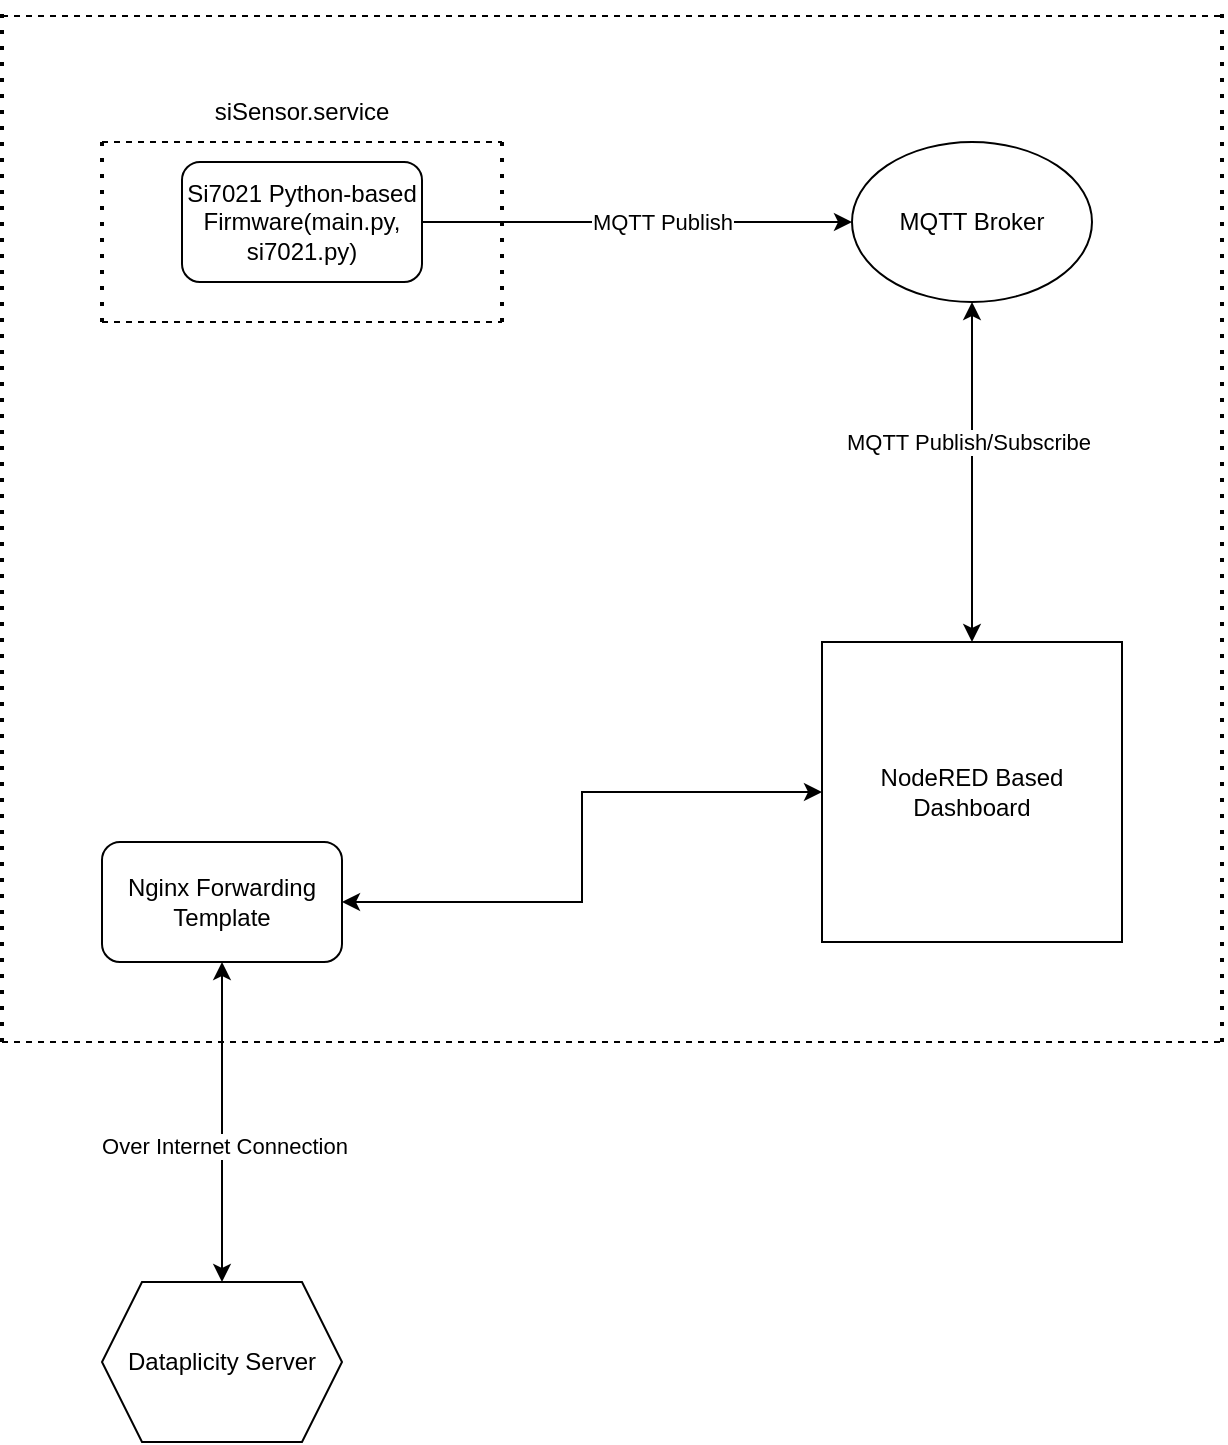 <mxfile version="20.5.3" type="device"><diagram id="z6DhryFsZYJNMWvUQoI8" name="Page-1"><mxGraphModel dx="1550" dy="769" grid="1" gridSize="10" guides="1" tooltips="1" connect="1" arrows="1" fold="1" page="1" pageScale="1" pageWidth="850" pageHeight="1100" math="0" shadow="0"><root><mxCell id="0"/><mxCell id="1" parent="0"/><mxCell id="s3EVWMjukkkxo7Vjtr0z-8" style="edgeStyle=orthogonalEdgeStyle;rounded=0;orthogonalLoop=1;jettySize=auto;html=1;exitX=0.5;exitY=0;exitDx=0;exitDy=0;entryX=0.5;entryY=1;entryDx=0;entryDy=0;startArrow=classic;startFill=1;" edge="1" parent="1" source="s3EVWMjukkkxo7Vjtr0z-2" target="s3EVWMjukkkxo7Vjtr0z-3"><mxGeometry relative="1" as="geometry"/></mxCell><mxCell id="s3EVWMjukkkxo7Vjtr0z-9" value="MQTT Publish/Subscribe" style="edgeLabel;html=1;align=center;verticalAlign=middle;resizable=0;points=[];" vertex="1" connectable="0" parent="s3EVWMjukkkxo7Vjtr0z-8"><mxGeometry x="0.181" y="2" relative="1" as="geometry"><mxPoint as="offset"/></mxGeometry></mxCell><mxCell id="s3EVWMjukkkxo7Vjtr0z-2" value="NodeRED Based Dashboard" style="whiteSpace=wrap;html=1;aspect=fixed;" vertex="1" parent="1"><mxGeometry x="550" y="380" width="150" height="150" as="geometry"/></mxCell><mxCell id="s3EVWMjukkkxo7Vjtr0z-3" value="MQTT Broker" style="ellipse;whiteSpace=wrap;html=1;" vertex="1" parent="1"><mxGeometry x="565" y="130" width="120" height="80" as="geometry"/></mxCell><mxCell id="s3EVWMjukkkxo7Vjtr0z-5" style="edgeStyle=orthogonalEdgeStyle;rounded=0;orthogonalLoop=1;jettySize=auto;html=1;entryX=0;entryY=0.5;entryDx=0;entryDy=0;" edge="1" parent="1" source="s3EVWMjukkkxo7Vjtr0z-4" target="s3EVWMjukkkxo7Vjtr0z-3"><mxGeometry relative="1" as="geometry"/></mxCell><mxCell id="s3EVWMjukkkxo7Vjtr0z-7" value="MQTT Publish" style="edgeLabel;html=1;align=center;verticalAlign=middle;resizable=0;points=[];" vertex="1" connectable="0" parent="s3EVWMjukkkxo7Vjtr0z-5"><mxGeometry x="-0.164" y="2" relative="1" as="geometry"><mxPoint x="30" y="2" as="offset"/></mxGeometry></mxCell><mxCell id="s3EVWMjukkkxo7Vjtr0z-4" value="Si7021 Python-based Firmware(main.py, si7021.py)" style="rounded=1;whiteSpace=wrap;html=1;" vertex="1" parent="1"><mxGeometry x="230" y="140" width="120" height="60" as="geometry"/></mxCell><mxCell id="s3EVWMjukkkxo7Vjtr0z-10" value="" style="endArrow=none;dashed=1;html=1;rounded=0;" edge="1" parent="1"><mxGeometry width="50" height="50" relative="1" as="geometry"><mxPoint x="190" y="130" as="sourcePoint"/><mxPoint x="390" y="130" as="targetPoint"/></mxGeometry></mxCell><mxCell id="s3EVWMjukkkxo7Vjtr0z-11" value="" style="endArrow=none;dashed=1;html=1;rounded=0;" edge="1" parent="1"><mxGeometry width="50" height="50" relative="1" as="geometry"><mxPoint x="190" y="220" as="sourcePoint"/><mxPoint x="390" y="220" as="targetPoint"/></mxGeometry></mxCell><mxCell id="s3EVWMjukkkxo7Vjtr0z-12" value="" style="endArrow=none;dashed=1;html=1;dashPattern=1 3;strokeWidth=2;rounded=0;" edge="1" parent="1"><mxGeometry width="50" height="50" relative="1" as="geometry"><mxPoint x="190" y="220" as="sourcePoint"/><mxPoint x="190" y="130" as="targetPoint"/></mxGeometry></mxCell><mxCell id="s3EVWMjukkkxo7Vjtr0z-13" value="" style="endArrow=none;dashed=1;html=1;dashPattern=1 3;strokeWidth=2;rounded=0;" edge="1" parent="1"><mxGeometry width="50" height="50" relative="1" as="geometry"><mxPoint x="390" y="220" as="sourcePoint"/><mxPoint x="390" y="130" as="targetPoint"/></mxGeometry></mxCell><mxCell id="s3EVWMjukkkxo7Vjtr0z-14" value="siSensor.service" style="text;html=1;strokeColor=none;fillColor=none;align=center;verticalAlign=middle;whiteSpace=wrap;rounded=0;" vertex="1" parent="1"><mxGeometry x="240" y="100" width="100" height="30" as="geometry"/></mxCell><mxCell id="s3EVWMjukkkxo7Vjtr0z-18" style="edgeStyle=orthogonalEdgeStyle;rounded=0;orthogonalLoop=1;jettySize=auto;html=1;entryX=0;entryY=0.5;entryDx=0;entryDy=0;startArrow=classic;startFill=1;" edge="1" parent="1" source="s3EVWMjukkkxo7Vjtr0z-15" target="s3EVWMjukkkxo7Vjtr0z-2"><mxGeometry relative="1" as="geometry"/></mxCell><mxCell id="s3EVWMjukkkxo7Vjtr0z-22" style="edgeStyle=orthogonalEdgeStyle;rounded=0;orthogonalLoop=1;jettySize=auto;html=1;entryX=0.5;entryY=0;entryDx=0;entryDy=0;startArrow=classic;startFill=1;" edge="1" parent="1" source="s3EVWMjukkkxo7Vjtr0z-15" target="s3EVWMjukkkxo7Vjtr0z-21"><mxGeometry relative="1" as="geometry"/></mxCell><mxCell id="s3EVWMjukkkxo7Vjtr0z-23" value="Over Internet Connection" style="edgeLabel;html=1;align=center;verticalAlign=middle;resizable=0;points=[];" vertex="1" connectable="0" parent="s3EVWMjukkkxo7Vjtr0z-22"><mxGeometry x="0.142" y="1" relative="1" as="geometry"><mxPoint as="offset"/></mxGeometry></mxCell><mxCell id="s3EVWMjukkkxo7Vjtr0z-15" value="Nginx Forwarding Template" style="rounded=1;whiteSpace=wrap;html=1;" vertex="1" parent="1"><mxGeometry x="190" y="480" width="120" height="60" as="geometry"/></mxCell><mxCell id="s3EVWMjukkkxo7Vjtr0z-16" value="" style="endArrow=none;dashed=1;html=1;dashPattern=1 3;strokeWidth=2;rounded=0;" edge="1" parent="1"><mxGeometry width="50" height="50" relative="1" as="geometry"><mxPoint x="140" y="580" as="sourcePoint"/><mxPoint x="140" y="60" as="targetPoint"/></mxGeometry></mxCell><mxCell id="s3EVWMjukkkxo7Vjtr0z-17" value="" style="endArrow=none;dashed=1;html=1;dashPattern=1 3;strokeWidth=2;rounded=0;" edge="1" parent="1"><mxGeometry width="50" height="50" relative="1" as="geometry"><mxPoint x="750" y="580" as="sourcePoint"/><mxPoint x="750" y="60" as="targetPoint"/></mxGeometry></mxCell><mxCell id="s3EVWMjukkkxo7Vjtr0z-19" value="" style="endArrow=none;dashed=1;html=1;rounded=0;" edge="1" parent="1"><mxGeometry width="50" height="50" relative="1" as="geometry"><mxPoint x="140" y="580" as="sourcePoint"/><mxPoint x="750" y="580" as="targetPoint"/></mxGeometry></mxCell><mxCell id="s3EVWMjukkkxo7Vjtr0z-20" value="" style="endArrow=none;dashed=1;html=1;rounded=0;" edge="1" parent="1"><mxGeometry width="50" height="50" relative="1" as="geometry"><mxPoint x="140" y="67" as="sourcePoint"/><mxPoint x="750" y="67" as="targetPoint"/></mxGeometry></mxCell><mxCell id="s3EVWMjukkkxo7Vjtr0z-21" value="Dataplicity Server" style="shape=hexagon;perimeter=hexagonPerimeter2;whiteSpace=wrap;html=1;fixedSize=1;" vertex="1" parent="1"><mxGeometry x="190" y="700" width="120" height="80" as="geometry"/></mxCell></root></mxGraphModel></diagram></mxfile>